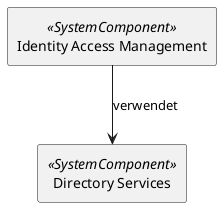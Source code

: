 @startuml

skinparam monochrome true
skinparam componentStyle uml2




show stereotype

rectangle Identity__F_Access__F_Management as "Identity Access Management" <<SystemComponent>> {
}

rectangle Directory__F_Services as "Directory Services" <<SystemComponent>> {
}
Identity__F_Access__F_Management -down-> Directory__F_Services : verwendet 

' Begin Protected Region [[layouting]]

' End Protected Region   [[layouting]]
@enduml
' Actifsource ID=[dc5bfacd-eaac-11e8-88d3-bfc6b992bdec,047cff65-0e1a-11e9-8b4c-f9aec93d8b56,Hash]
